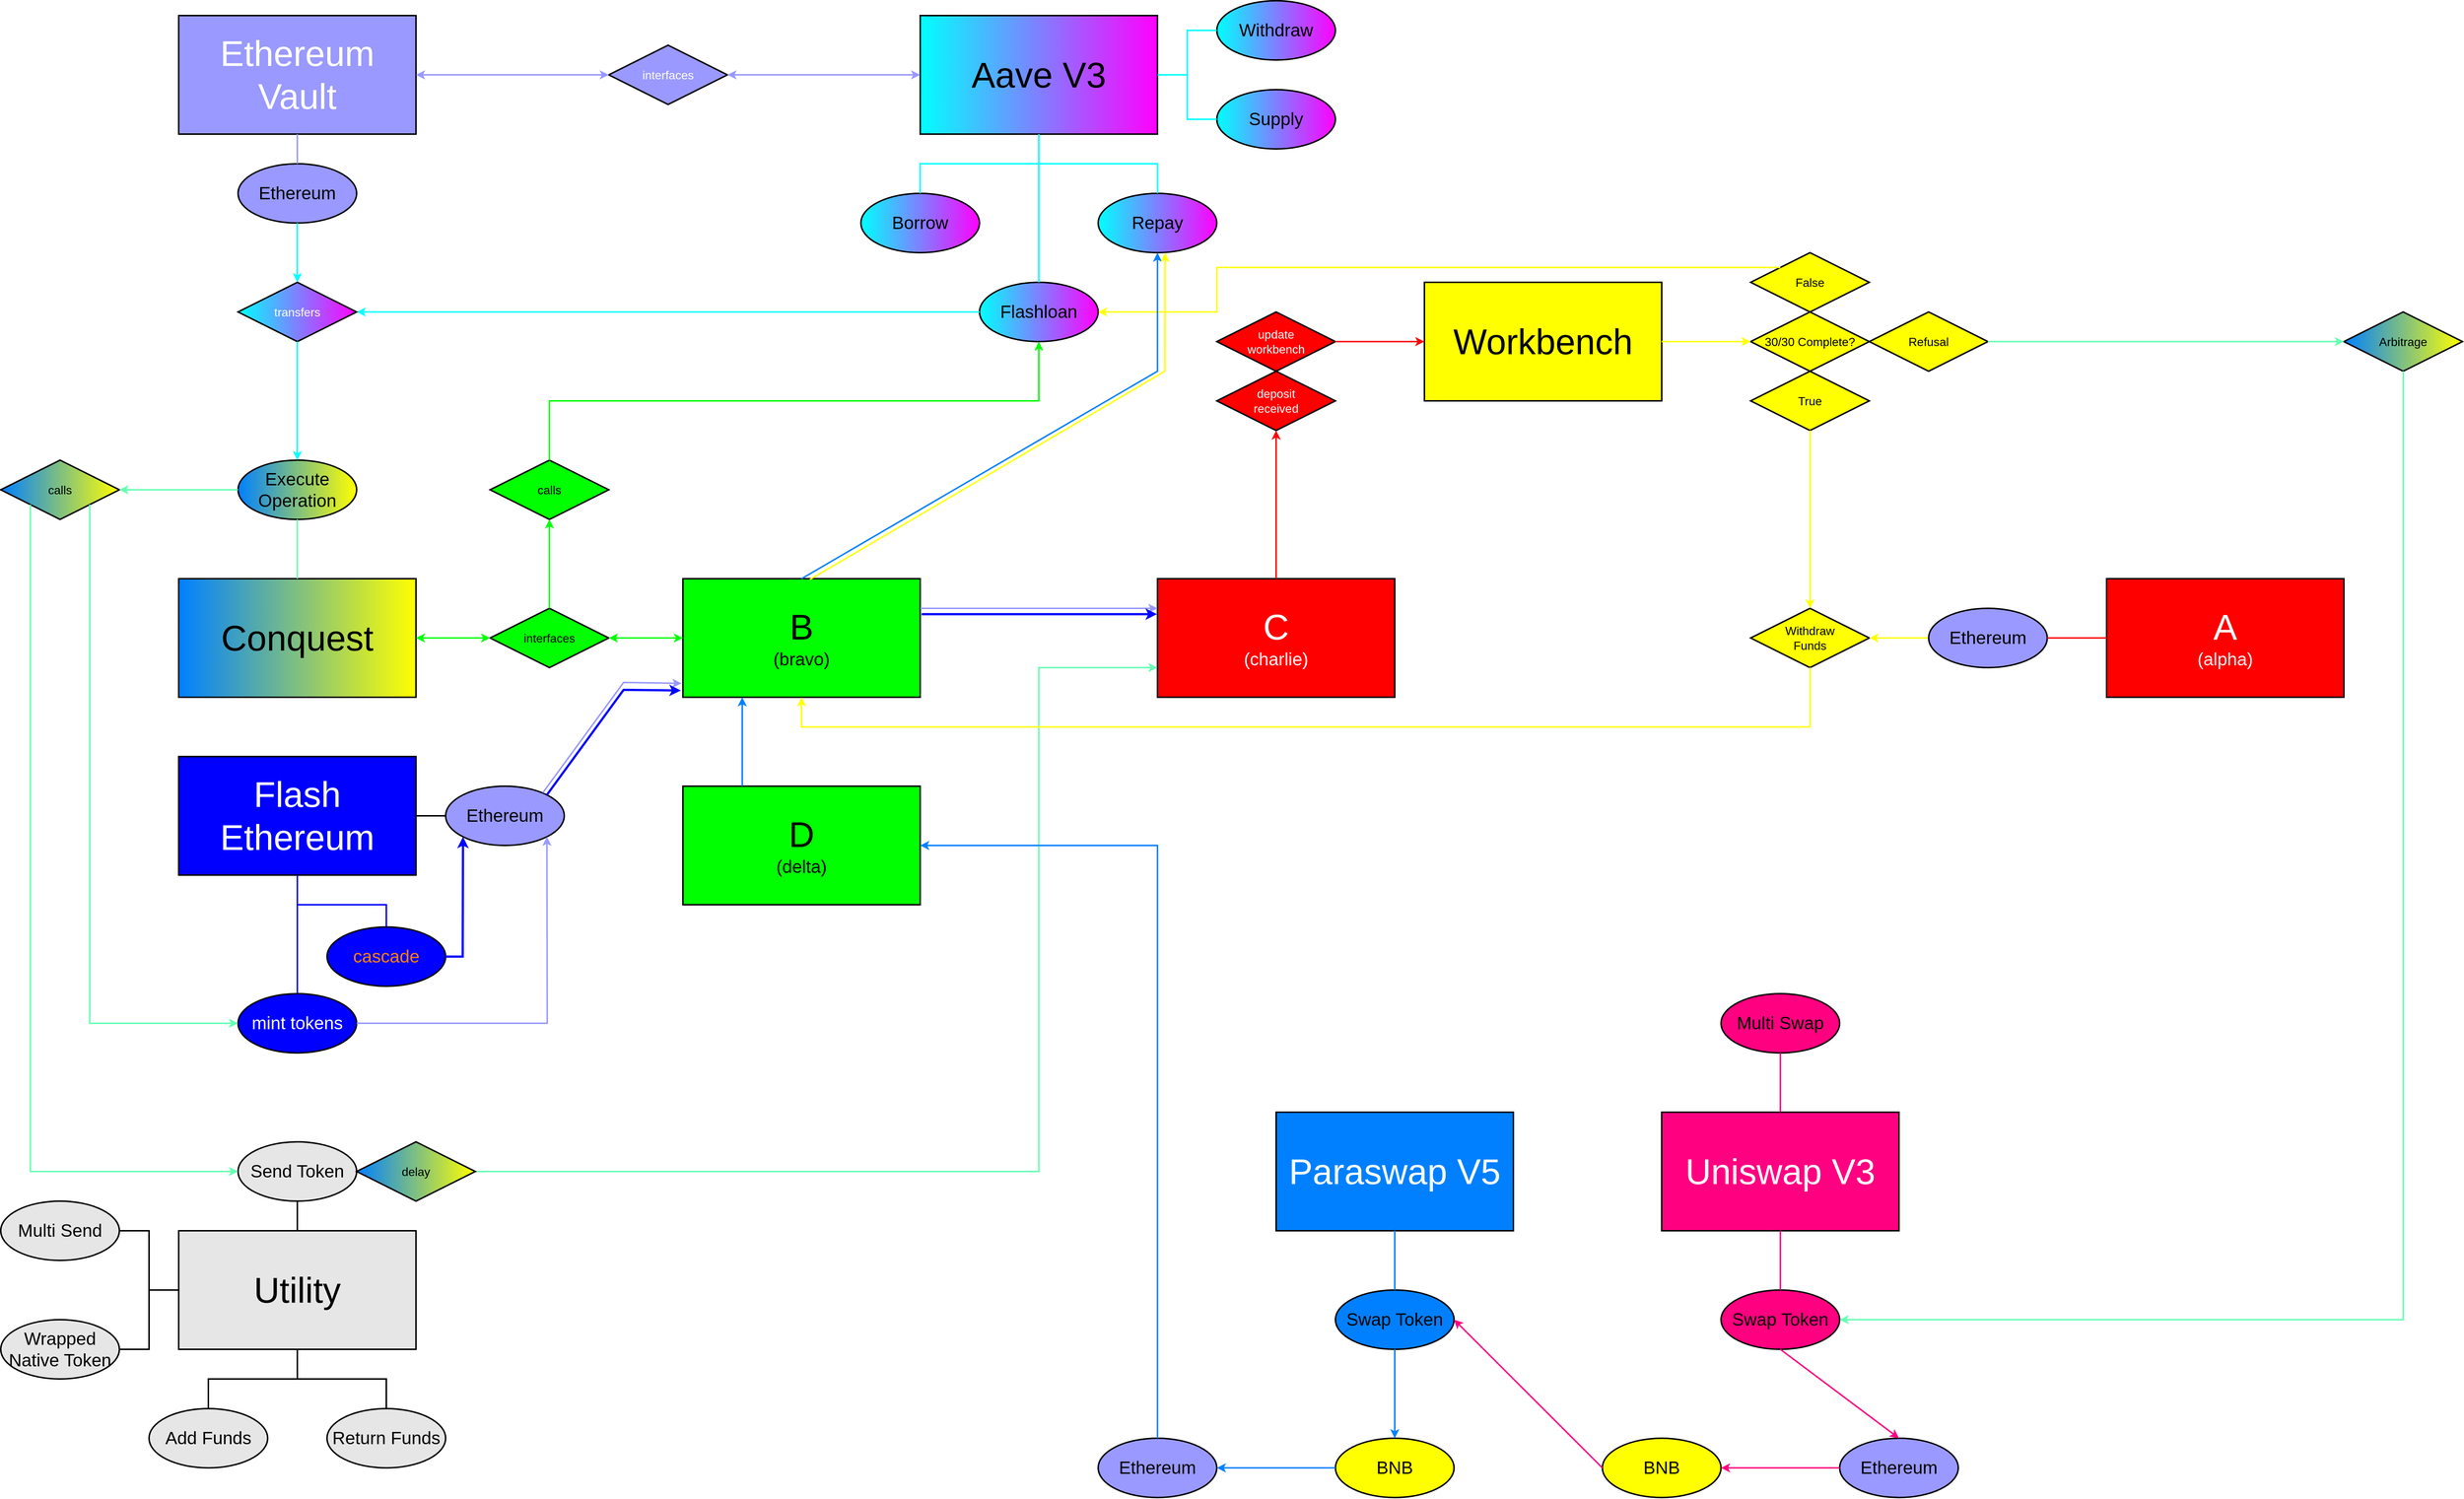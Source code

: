 <mxfile version="24.7.5">
  <diagram name="Page-1" id="nz2luUgK-8QfzJWAqBNW">
    <mxGraphModel dx="5185" dy="2093" grid="1" gridSize="10" guides="1" tooltips="1" connect="1" arrows="1" fold="1" page="1" pageScale="1" pageWidth="1600" pageHeight="900" math="0" shadow="0">
      <root>
        <mxCell id="0" />
        <mxCell id="1" parent="0" />
        <mxCell id="tni-btw-gFF11uxWwtXz-1" value="Aave V3" style="whiteSpace=wrap;html=1;align=center;gradientColor=#FF00FF;gradientDirection=east;fillColor=#00FFFF;strokeColor=#000000;strokeWidth=2;fontFamily=Arial;fontSize=48;" parent="1" vertex="1">
          <mxGeometry x="600" y="160" width="320" height="160" as="geometry" />
        </mxCell>
        <mxCell id="tni-btw-gFF11uxWwtXz-2" value="Supply" style="ellipse;whiteSpace=wrap;html=1;align=center;gradientColor=#FF00FF;gradientDirection=east;fillColor=#00FFFF;strokeColor=#000000;strokeWidth=2;fontFamily=Arial;fontSize=24;" parent="1" vertex="1">
          <mxGeometry x="1000" y="260" width="160" height="80" as="geometry" />
        </mxCell>
        <mxCell id="tni-btw-gFF11uxWwtXz-3" value="Withdraw" style="ellipse;whiteSpace=wrap;html=1;align=center;gradientColor=#FF00FF;gradientDirection=east;fillColor=#00FFFF;strokeColor=#000000;strokeWidth=2;fontFamily=Arial;fontSize=24;" parent="1" vertex="1">
          <mxGeometry x="1000" y="140" width="160" height="80" as="geometry" />
        </mxCell>
        <mxCell id="tni-btw-gFF11uxWwtXz-4" value="Borrow" style="ellipse;whiteSpace=wrap;html=1;align=center;gradientColor=#FF00FF;gradientDirection=east;fillColor=#00FFFF;strokeColor=#000000;strokeWidth=2;fontFamily=Arial;fontSize=24;" parent="1" vertex="1">
          <mxGeometry x="520" y="400" width="160" height="80" as="geometry" />
        </mxCell>
        <mxCell id="tni-btw-gFF11uxWwtXz-5" value="Repay" style="ellipse;whiteSpace=wrap;html=1;align=center;gradientColor=#FF00FF;gradientDirection=east;fillColor=#00FFFF;strokeColor=#000000;strokeWidth=2;fontFamily=Arial;fontSize=24;" parent="1" vertex="1">
          <mxGeometry x="840" y="400" width="160" height="80" as="geometry" />
        </mxCell>
        <mxCell id="tni-btw-gFF11uxWwtXz-6" value="Flashloan" style="ellipse;whiteSpace=wrap;html=1;align=center;gradientColor=#FF00FF;gradientDirection=east;fillColor=#00FFFF;strokeColor=#000000;strokeWidth=2;fontFamily=Arial;fontSize=24;" parent="1" vertex="1">
          <mxGeometry x="680" y="520" width="160" height="80" as="geometry" />
        </mxCell>
        <mxCell id="tni-btw-gFF11uxWwtXz-7" value="" style="endArrow=none;html=1;rounded=0;exitX=0.5;exitY=0;exitDx=0;exitDy=0;entryX=0.5;entryY=1;entryDx=0;entryDy=0;strokeWidth=2;strokeColor=#00FFFF;" parent="1" source="tni-btw-gFF11uxWwtXz-4" target="tni-btw-gFF11uxWwtXz-1" edge="1">
          <mxGeometry relative="1" as="geometry">
            <mxPoint x="650" y="280" as="sourcePoint" />
            <mxPoint x="810" y="280" as="targetPoint" />
            <Array as="points">
              <mxPoint x="600" y="360" />
              <mxPoint x="760" y="360" />
            </Array>
          </mxGeometry>
        </mxCell>
        <mxCell id="tni-btw-gFF11uxWwtXz-8" value="" style="endArrow=none;html=1;rounded=0;exitX=0.5;exitY=0;exitDx=0;exitDy=0;entryX=0.5;entryY=1;entryDx=0;entryDy=0;strokeWidth=2;strokeColor=#00FFFF;" parent="1" source="tni-btw-gFF11uxWwtXz-5" target="tni-btw-gFF11uxWwtXz-1" edge="1">
          <mxGeometry relative="1" as="geometry">
            <mxPoint x="720" y="450" as="sourcePoint" />
            <mxPoint x="880" y="370" as="targetPoint" />
            <Array as="points">
              <mxPoint x="920" y="360" />
              <mxPoint x="760" y="360" />
            </Array>
          </mxGeometry>
        </mxCell>
        <mxCell id="tni-btw-gFF11uxWwtXz-9" value="" style="endArrow=none;html=1;rounded=0;exitX=0;exitY=0.5;exitDx=0;exitDy=0;entryX=1;entryY=0.5;entryDx=0;entryDy=0;strokeWidth=2;strokeColor=#00FFFF;" parent="1" source="tni-btw-gFF11uxWwtXz-2" target="tni-btw-gFF11uxWwtXz-1" edge="1">
          <mxGeometry relative="1" as="geometry">
            <mxPoint x="650" y="280" as="sourcePoint" />
            <mxPoint x="590" y="240" as="targetPoint" />
            <Array as="points">
              <mxPoint x="960" y="300" />
              <mxPoint x="960" y="240" />
            </Array>
          </mxGeometry>
        </mxCell>
        <mxCell id="tni-btw-gFF11uxWwtXz-10" value="" style="endArrow=none;html=1;rounded=0;exitX=1;exitY=0.5;exitDx=0;exitDy=0;entryX=0;entryY=0.5;entryDx=0;entryDy=0;strokeWidth=2;strokeColor=#00FFFF;" parent="1" source="tni-btw-gFF11uxWwtXz-1" target="tni-btw-gFF11uxWwtXz-3" edge="1">
          <mxGeometry relative="1" as="geometry">
            <mxPoint x="930" y="280" as="sourcePoint" />
            <mxPoint x="1010" y="280" as="targetPoint" />
            <Array as="points">
              <mxPoint x="960" y="240" />
              <mxPoint x="960" y="180" />
            </Array>
          </mxGeometry>
        </mxCell>
        <mxCell id="tni-btw-gFF11uxWwtXz-11" value="" style="endArrow=none;html=1;rounded=0;exitX=0.5;exitY=1;exitDx=0;exitDy=0;entryX=0.5;entryY=0;entryDx=0;entryDy=0;strokeWidth=2;strokeColor=#00FFFF;" parent="1" source="tni-btw-gFF11uxWwtXz-1" target="tni-btw-gFF11uxWwtXz-6" edge="1">
          <mxGeometry relative="1" as="geometry">
            <mxPoint x="710" y="449" as="sourcePoint" />
            <mxPoint x="790" y="449" as="targetPoint" />
            <Array as="points" />
          </mxGeometry>
        </mxCell>
        <mxCell id="tni-btw-gFF11uxWwtXz-12" value="B&lt;div style=&quot;font-size: 24px;&quot;&gt;(bravo)&lt;/div&gt;" style="whiteSpace=wrap;html=1;align=center;gradientColor=none;gradientDirection=east;fillColor=#00FF00;strokeColor=#000000;strokeWidth=2;fontFamily=Arial;fontSize=48;fontColor=#000000;" parent="1" vertex="1">
          <mxGeometry x="280" y="920" width="320" height="160" as="geometry" />
        </mxCell>
        <mxCell id="tni-btw-gFF11uxWwtXz-13" value="&lt;div style=&quot;&quot;&gt;D&lt;/div&gt;&lt;div style=&quot;font-size: 24px;&quot;&gt;(delta)&lt;/div&gt;" style="whiteSpace=wrap;html=1;align=center;gradientColor=none;gradientDirection=east;fillColor=#00FF00;strokeColor=#000000;strokeWidth=2;fontFamily=Arial;fontSize=48;fontColor=#000000;" parent="1" vertex="1">
          <mxGeometry x="280" y="1200" width="320" height="160" as="geometry" />
        </mxCell>
        <mxCell id="tni-btw-gFF11uxWwtXz-14" value="&lt;div style=&quot;&quot;&gt;&lt;font style=&quot;font-size: 48px;&quot;&gt;C&lt;/font&gt;&lt;/div&gt;&lt;div style=&quot;font-size: 24px;&quot;&gt;(charlie)&lt;/div&gt;" style="whiteSpace=wrap;html=1;align=center;gradientColor=none;gradientDirection=east;fillColor=#FF0000;strokeColor=#000000;strokeWidth=2;fontFamily=Arial;fontSize=48;fontColor=#FFFFFF;" parent="1" vertex="1">
          <mxGeometry x="920" y="920" width="320" height="160" as="geometry" />
        </mxCell>
        <mxCell id="tni-btw-gFF11uxWwtXz-15" value="Ethereum" style="ellipse;whiteSpace=wrap;html=1;align=center;gradientColor=none;gradientDirection=east;fillColor=#9999FF;strokeColor=#000000;strokeWidth=2;fontFamily=Arial;fontSize=24;" parent="1" vertex="1">
          <mxGeometry x="-320" y="360" width="160" height="80" as="geometry" />
        </mxCell>
        <mxCell id="tni-btw-gFF11uxWwtXz-16" value="interfaces" style="shape=rhombus;perimeter=rhombusPerimeter;whiteSpace=wrap;html=1;align=center;fillColor=#00FF00;fontFamily=Arial;strokeColor=#000000;strokeWidth=2;fontColor=#000000;fontSize=16;" parent="1" vertex="1">
          <mxGeometry x="20" y="960" width="160" height="80" as="geometry" />
        </mxCell>
        <mxCell id="tni-btw-gFF11uxWwtXz-19" value="&lt;div style=&quot;&quot;&gt;Conquest&lt;/div&gt;" style="whiteSpace=wrap;html=1;align=center;gradientColor=#FFFF00;gradientDirection=east;fillColor=#0080FF;strokeColor=#000000;strokeWidth=2;fontFamily=Arial;fontSize=48;fontColor=#000000;" parent="1" vertex="1">
          <mxGeometry x="-400" y="920" width="320" height="160" as="geometry" />
        </mxCell>
        <mxCell id="tni-btw-gFF11uxWwtXz-20" value="" style="endArrow=classic;html=1;rounded=0;entryX=0;entryY=0.5;entryDx=0;entryDy=0;exitX=1;exitY=0.5;exitDx=0;exitDy=0;strokeWidth=2;startArrow=classic;startFill=1;endFill=1;strokeColor=#00FF00;" parent="1" source="tni-btw-gFF11uxWwtXz-16" target="tni-btw-gFF11uxWwtXz-12" edge="1">
          <mxGeometry relative="1" as="geometry">
            <mxPoint x="140" y="1040" as="sourcePoint" />
            <mxPoint x="300" y="1040" as="targetPoint" />
          </mxGeometry>
        </mxCell>
        <mxCell id="tni-btw-gFF11uxWwtXz-21" value="" style="endArrow=classic;html=1;rounded=0;entryX=0;entryY=0.5;entryDx=0;entryDy=0;exitX=1;exitY=0.5;exitDx=0;exitDy=0;strokeWidth=2;startArrow=classic;startFill=1;endFill=1;strokeColor=#00FF00;" parent="1" source="tni-btw-gFF11uxWwtXz-19" target="tni-btw-gFF11uxWwtXz-16" edge="1">
          <mxGeometry relative="1" as="geometry">
            <mxPoint x="-30" y="1090" as="sourcePoint" />
            <mxPoint x="70" y="1090" as="targetPoint" />
          </mxGeometry>
        </mxCell>
        <mxCell id="tni-btw-gFF11uxWwtXz-22" value="Execute&lt;div&gt;Operation&lt;/div&gt;" style="ellipse;whiteSpace=wrap;html=1;align=center;gradientColor=#FFFF00;gradientDirection=east;fillColor=#0080FF;strokeColor=#000000;strokeWidth=2;fontFamily=Arial;fontSize=24;fontColor=#000000;" parent="1" vertex="1">
          <mxGeometry x="-320" y="760" width="160" height="80" as="geometry" />
        </mxCell>
        <mxCell id="tni-btw-gFF11uxWwtXz-23" value="calls" style="shape=rhombus;perimeter=rhombusPerimeter;whiteSpace=wrap;html=1;align=center;fillColor=#00FF00;fontFamily=Arial;strokeColor=#000000;strokeWidth=2;fontColor=#000000;fontSize=16;" parent="1" vertex="1">
          <mxGeometry x="20" y="760" width="160" height="80" as="geometry" />
        </mxCell>
        <mxCell id="tni-btw-gFF11uxWwtXz-24" value="" style="endArrow=none;html=1;rounded=0;entryX=0.5;entryY=0;entryDx=0;entryDy=0;exitX=0.5;exitY=1;exitDx=0;exitDy=0;strokeWidth=2;endFill=0;startArrow=classic;startFill=1;strokeColor=#00FF00;" parent="1" source="tni-btw-gFF11uxWwtXz-23" target="tni-btw-gFF11uxWwtXz-16" edge="1">
          <mxGeometry relative="1" as="geometry">
            <mxPoint x="-70" y="1010" as="sourcePoint" />
            <mxPoint x="30" y="1010" as="targetPoint" />
            <Array as="points">
              <mxPoint x="100" y="910" />
            </Array>
          </mxGeometry>
        </mxCell>
        <mxCell id="tni-btw-gFF11uxWwtXz-25" value="" style="endArrow=none;html=1;rounded=0;entryX=0.5;entryY=0;entryDx=0;entryDy=0;strokeWidth=2;startArrow=classic;startFill=1;exitX=0.5;exitY=1;exitDx=0;exitDy=0;strokeColor=#00FF00;" parent="1" source="tni-btw-gFF11uxWwtXz-6" target="tni-btw-gFF11uxWwtXz-23" edge="1">
          <mxGeometry relative="1" as="geometry">
            <mxPoint x="180" y="550" as="sourcePoint" />
            <mxPoint x="-40" y="870" as="targetPoint" />
            <Array as="points">
              <mxPoint x="760" y="680" />
              <mxPoint x="100" y="680" />
            </Array>
          </mxGeometry>
        </mxCell>
        <mxCell id="tni-btw-gFF11uxWwtXz-26" value="" style="endArrow=none;html=1;rounded=0;entryX=0.5;entryY=0;entryDx=0;entryDy=0;exitX=0.5;exitY=1;exitDx=0;exitDy=0;strokeWidth=2;strokeColor=#66FFB3;" parent="1" source="tni-btw-gFF11uxWwtXz-22" target="tni-btw-gFF11uxWwtXz-19" edge="1">
          <mxGeometry relative="1" as="geometry">
            <mxPoint x="-150" y="810" as="sourcePoint" />
            <mxPoint x="30" y="810" as="targetPoint" />
          </mxGeometry>
        </mxCell>
        <mxCell id="tni-btw-gFF11uxWwtXz-27" value="" style="endArrow=none;html=1;rounded=0;entryX=0;entryY=0.5;entryDx=0;entryDy=0;strokeWidth=2;endFill=0;startArrow=classic;startFill=1;exitX=1;exitY=0.5;exitDx=0;exitDy=0;strokeColor=#00FFFF;" parent="1" source="tni-btw-gFF11uxWwtXz-35" target="tni-btw-gFF11uxWwtXz-6" edge="1">
          <mxGeometry relative="1" as="geometry">
            <mxPoint x="400" y="560" as="sourcePoint" />
            <mxPoint x="358.75" y="590" as="targetPoint" />
            <Array as="points" />
          </mxGeometry>
        </mxCell>
        <mxCell id="tni-btw-gFF11uxWwtXz-29" value="Ethereum&lt;div&gt;Vault&lt;/div&gt;" style="whiteSpace=wrap;html=1;align=center;gradientColor=none;gradientDirection=east;fillColor=#9999FF;strokeColor=#000000;strokeWidth=2;fontFamily=Arial;fontSize=48;fontColor=#FFFFFF;" parent="1" vertex="1">
          <mxGeometry x="-400" y="160" width="320" height="160" as="geometry" />
        </mxCell>
        <mxCell id="tni-btw-gFF11uxWwtXz-30" value="interfaces" style="shape=rhombus;perimeter=rhombusPerimeter;whiteSpace=wrap;html=1;align=center;fillColor=#9999FF;fontFamily=Arial;strokeColor=#000000;strokeWidth=2;fontColor=#FFFFFF;fontSize=16;" parent="1" vertex="1">
          <mxGeometry x="180" y="200" width="160" height="80" as="geometry" />
        </mxCell>
        <mxCell id="tni-btw-gFF11uxWwtXz-31" value="" style="endArrow=classic;html=1;rounded=0;entryX=0;entryY=0.5;entryDx=0;entryDy=0;strokeWidth=2;endFill=1;startArrow=classic;startFill=1;exitX=1;exitY=0.5;exitDx=0;exitDy=0;strokeColor=#9999FF;" parent="1" source="tni-btw-gFF11uxWwtXz-30" target="tni-btw-gFF11uxWwtXz-1" edge="1">
          <mxGeometry relative="1" as="geometry">
            <mxPoint x="290" y="320" as="sourcePoint" />
            <mxPoint x="570" y="320" as="targetPoint" />
            <Array as="points" />
          </mxGeometry>
        </mxCell>
        <mxCell id="tni-btw-gFF11uxWwtXz-32" value="" style="endArrow=classic;html=1;rounded=0;entryX=0;entryY=0.5;entryDx=0;entryDy=0;strokeWidth=2;endFill=1;startArrow=classic;startFill=1;exitX=1;exitY=0.5;exitDx=0;exitDy=0;strokeColor=#9999FF;" parent="1" source="tni-btw-gFF11uxWwtXz-29" target="tni-btw-gFF11uxWwtXz-30" edge="1">
          <mxGeometry relative="1" as="geometry">
            <mxPoint x="320" y="170" as="sourcePoint" />
            <mxPoint x="420" y="170" as="targetPoint" />
            <Array as="points" />
          </mxGeometry>
        </mxCell>
        <mxCell id="tni-btw-gFF11uxWwtXz-34" value="" style="endArrow=none;html=1;rounded=0;entryX=0.5;entryY=1;entryDx=0;entryDy=0;strokeWidth=2;endFill=0;startArrow=none;startFill=0;exitX=0.5;exitY=0;exitDx=0;exitDy=0;strokeColor=#9999FF;" parent="1" source="tni-btw-gFF11uxWwtXz-15" target="tni-btw-gFF11uxWwtXz-29" edge="1">
          <mxGeometry relative="1" as="geometry">
            <mxPoint x="170" y="70" as="sourcePoint" />
            <mxPoint x="160" y="140" as="targetPoint" />
            <Array as="points" />
          </mxGeometry>
        </mxCell>
        <mxCell id="tni-btw-gFF11uxWwtXz-35" value="transfers" style="shape=rhombus;perimeter=rhombusPerimeter;whiteSpace=wrap;html=1;align=center;fillColor=#00FFFF;fontFamily=Arial;strokeColor=#000000;strokeWidth=2;fontColor=#FFFFFF;fontSize=16;gradientColor=#FF00FF;gradientDirection=east;" parent="1" vertex="1">
          <mxGeometry x="-320" y="520" width="160" height="80" as="geometry" />
        </mxCell>
        <mxCell id="tni-btw-gFF11uxWwtXz-38" value="" style="endArrow=none;html=1;rounded=0;entryX=0.5;entryY=1;entryDx=0;entryDy=0;exitX=0.5;exitY=0;exitDx=0;exitDy=0;strokeWidth=2;endFill=0;startArrow=classic;startFill=1;strokeColor=#00FFFF;" parent="1" source="tni-btw-gFF11uxWwtXz-35" target="tni-btw-gFF11uxWwtXz-15" edge="1">
          <mxGeometry relative="1" as="geometry">
            <mxPoint x="-150" y="510" as="sourcePoint" />
            <mxPoint x="-240" y="480" as="targetPoint" />
            <Array as="points" />
          </mxGeometry>
        </mxCell>
        <mxCell id="tni-btw-gFF11uxWwtXz-39" value="" style="endArrow=none;html=1;rounded=0;entryX=0.5;entryY=1;entryDx=0;entryDy=0;exitX=0.5;exitY=0;exitDx=0;exitDy=0;strokeWidth=2;endFill=0;startArrow=classic;startFill=1;strokeColor=#00FFFF;" parent="1" source="tni-btw-gFF11uxWwtXz-22" target="tni-btw-gFF11uxWwtXz-35" edge="1">
          <mxGeometry relative="1" as="geometry">
            <mxPoint x="-130" y="600" as="sourcePoint" />
            <mxPoint x="-130" y="640" as="targetPoint" />
            <Array as="points" />
          </mxGeometry>
        </mxCell>
        <mxCell id="tni-btw-gFF11uxWwtXz-40" value="calls" style="shape=rhombus;perimeter=rhombusPerimeter;whiteSpace=wrap;html=1;align=center;fillColor=#0080FF;fontFamily=Arial;strokeColor=#000000;strokeWidth=2;fontColor=#000000;fontSize=16;gradientColor=#FFFF00;gradientDirection=east;" parent="1" vertex="1">
          <mxGeometry x="-640" y="760" width="160" height="80" as="geometry" />
        </mxCell>
        <mxCell id="tni-btw-gFF11uxWwtXz-41" value="" style="endArrow=none;html=1;rounded=0;entryX=0;entryY=0.5;entryDx=0;entryDy=0;exitX=1;exitY=0.5;exitDx=0;exitDy=0;strokeWidth=2;endFill=0;startArrow=classic;startFill=1;strokeColor=#66FFB3;" parent="1" source="tni-btw-gFF11uxWwtXz-40" target="tni-btw-gFF11uxWwtXz-22" edge="1">
          <mxGeometry relative="1" as="geometry">
            <mxPoint x="-230" y="770" as="sourcePoint" />
            <mxPoint x="-230" y="610" as="targetPoint" />
            <Array as="points" />
          </mxGeometry>
        </mxCell>
        <mxCell id="tni-btw-gFF11uxWwtXz-42" value="&lt;div style=&quot;&quot;&gt;Flash&lt;/div&gt;&lt;div style=&quot;&quot;&gt;Ethereum&lt;/div&gt;" style="whiteSpace=wrap;html=1;align=center;gradientColor=none;gradientDirection=east;fillColor=#0000FF;strokeColor=#000000;strokeWidth=2;fontFamily=Arial;fontSize=48;fontColor=#FFFFFF;" parent="1" vertex="1">
          <mxGeometry x="-400" y="1160" width="320" height="160" as="geometry" />
        </mxCell>
        <mxCell id="tni-btw-gFF11uxWwtXz-43" value="cascade" style="ellipse;whiteSpace=wrap;html=1;align=center;gradientColor=none;gradientDirection=east;fillColor=#0000FF;strokeColor=#000000;strokeWidth=2;fontFamily=Arial;fontSize=24;fontColor=#FF8000;" parent="1" vertex="1">
          <mxGeometry x="-200" y="1390" width="160" height="80" as="geometry" />
        </mxCell>
        <mxCell id="tni-btw-gFF11uxWwtXz-44" value="mint tokens" style="ellipse;whiteSpace=wrap;html=1;align=center;gradientColor=none;gradientDirection=east;fillColor=#0000FF;strokeColor=#000000;strokeWidth=2;fontFamily=Arial;fontSize=24;fontColor=#FFFFFF;" parent="1" vertex="1">
          <mxGeometry x="-320" y="1480" width="160" height="80" as="geometry" />
        </mxCell>
        <mxCell id="tni-btw-gFF11uxWwtXz-45" value="" style="endArrow=none;html=1;rounded=0;entryX=0.5;entryY=0;entryDx=0;entryDy=0;exitX=0.5;exitY=1;exitDx=0;exitDy=0;strokeWidth=2;strokeColor=#0000FF;" parent="1" source="tni-btw-gFF11uxWwtXz-42" target="tni-btw-gFF11uxWwtXz-44" edge="1">
          <mxGeometry relative="1" as="geometry">
            <mxPoint x="-250" y="1360" as="sourcePoint" />
            <mxPoint x="-250" y="1440" as="targetPoint" />
            <Array as="points">
              <mxPoint x="-240" y="1360" />
            </Array>
          </mxGeometry>
        </mxCell>
        <mxCell id="tni-btw-gFF11uxWwtXz-46" value="" style="endArrow=none;html=1;rounded=0;entryX=0.5;entryY=0;entryDx=0;entryDy=0;exitX=0.5;exitY=1;exitDx=0;exitDy=0;strokeWidth=2;strokeColor=#0000FF;" parent="1" source="tni-btw-gFF11uxWwtXz-42" target="tni-btw-gFF11uxWwtXz-43" edge="1">
          <mxGeometry relative="1" as="geometry">
            <mxPoint x="-180" y="1350" as="sourcePoint" />
            <mxPoint x="-300" y="1430" as="targetPoint" />
            <Array as="points">
              <mxPoint x="-240" y="1360" />
              <mxPoint x="-120" y="1360" />
            </Array>
          </mxGeometry>
        </mxCell>
        <mxCell id="tni-btw-gFF11uxWwtXz-47" value="" style="endArrow=none;html=1;rounded=0;entryX=1;entryY=1;entryDx=0;entryDy=0;exitX=0;exitY=0.5;exitDx=0;exitDy=0;strokeWidth=2;endFill=0;startArrow=classic;startFill=1;strokeColor=#66FFB3;" parent="1" source="tni-btw-gFF11uxWwtXz-44" target="tni-btw-gFF11uxWwtXz-40" edge="1">
          <mxGeometry relative="1" as="geometry">
            <mxPoint x="-750" y="999.38" as="sourcePoint" />
            <mxPoint x="-590" y="999.38" as="targetPoint" />
            <Array as="points">
              <mxPoint x="-520" y="1520" />
            </Array>
          </mxGeometry>
        </mxCell>
        <mxCell id="tni-btw-gFF11uxWwtXz-48" value="&lt;div style=&quot;&quot;&gt;Utility&lt;/div&gt;" style="whiteSpace=wrap;html=1;align=center;gradientColor=none;gradientDirection=east;fillColor=#E6E6E6;strokeColor=#000000;strokeWidth=2;fontFamily=Arial;fontSize=48;fontColor=#000000;" parent="1" vertex="1">
          <mxGeometry x="-400" y="1800" width="320" height="160" as="geometry" />
        </mxCell>
        <mxCell id="tni-btw-gFF11uxWwtXz-49" value="Send Token" style="ellipse;whiteSpace=wrap;html=1;align=center;gradientColor=none;gradientDirection=east;fillColor=#E6E6E6;strokeColor=#000000;strokeWidth=2;fontFamily=Arial;fontSize=24;fontColor=#000000;" parent="1" vertex="1">
          <mxGeometry x="-320" y="1680" width="160" height="80" as="geometry" />
        </mxCell>
        <mxCell id="tni-btw-gFF11uxWwtXz-50" value="" style="endArrow=none;html=1;rounded=0;entryX=0.5;entryY=0;entryDx=0;entryDy=0;exitX=0.5;exitY=1;exitDx=0;exitDy=0;strokeWidth=2;" parent="1" source="tni-btw-gFF11uxWwtXz-49" target="tni-btw-gFF11uxWwtXz-48" edge="1">
          <mxGeometry relative="1" as="geometry">
            <mxPoint x="-110" y="1640" as="sourcePoint" />
            <mxPoint x="-110" y="1800" as="targetPoint" />
            <Array as="points" />
          </mxGeometry>
        </mxCell>
        <mxCell id="tni-btw-gFF11uxWwtXz-51" value="Multi Send" style="ellipse;whiteSpace=wrap;html=1;align=center;gradientColor=none;gradientDirection=east;fillColor=#E6E6E6;strokeColor=#000000;strokeWidth=2;fontFamily=Arial;fontSize=24;fontColor=#000000;" parent="1" vertex="1">
          <mxGeometry x="-640" y="1760" width="160" height="80" as="geometry" />
        </mxCell>
        <mxCell id="tni-btw-gFF11uxWwtXz-52" value="&lt;font style=&quot;font-size: 24px;&quot;&gt;Wrapped Native Token&lt;/font&gt;" style="ellipse;whiteSpace=wrap;html=1;align=center;gradientColor=none;gradientDirection=east;fillColor=#E6E6E6;strokeColor=#000000;strokeWidth=2;fontFamily=Arial;fontSize=24;fontColor=#000000;" parent="1" vertex="1">
          <mxGeometry x="-640" y="1920" width="160" height="80" as="geometry" />
        </mxCell>
        <mxCell id="tni-btw-gFF11uxWwtXz-53" value="Add Funds" style="ellipse;whiteSpace=wrap;html=1;align=center;gradientColor=none;gradientDirection=east;fillColor=#E6E6E6;strokeColor=#000000;strokeWidth=2;fontFamily=Arial;fontSize=24;fontColor=#000000;" parent="1" vertex="1">
          <mxGeometry x="-440" y="2040" width="160" height="80" as="geometry" />
        </mxCell>
        <mxCell id="tni-btw-gFF11uxWwtXz-54" value="Return Funds" style="ellipse;whiteSpace=wrap;html=1;align=center;gradientColor=none;gradientDirection=east;fillColor=#E6E6E6;strokeColor=#000000;strokeWidth=2;fontFamily=Arial;fontSize=24;fontColor=#000000;" parent="1" vertex="1">
          <mxGeometry x="-200" y="2040" width="160" height="80" as="geometry" />
        </mxCell>
        <mxCell id="tni-btw-gFF11uxWwtXz-55" value="" style="endArrow=none;html=1;rounded=0;exitX=1;exitY=0.5;exitDx=0;exitDy=0;strokeWidth=2;entryX=0;entryY=0.5;entryDx=0;entryDy=0;" parent="1" source="tni-btw-gFF11uxWwtXz-51" target="tni-btw-gFF11uxWwtXz-48" edge="1">
          <mxGeometry relative="1" as="geometry">
            <mxPoint x="-310" y="2000" as="sourcePoint" />
            <mxPoint x="-440" y="1890" as="targetPoint" />
            <Array as="points">
              <mxPoint x="-440" y="1800" />
              <mxPoint x="-440" y="1880" />
            </Array>
          </mxGeometry>
        </mxCell>
        <mxCell id="tni-btw-gFF11uxWwtXz-56" value="" style="endArrow=none;html=1;rounded=0;exitX=1;exitY=0.5;exitDx=0;exitDy=0;strokeWidth=2;entryX=0;entryY=0.5;entryDx=0;entryDy=0;" parent="1" source="tni-btw-gFF11uxWwtXz-52" target="tni-btw-gFF11uxWwtXz-48" edge="1">
          <mxGeometry relative="1" as="geometry">
            <mxPoint x="-470" y="1810" as="sourcePoint" />
            <mxPoint x="-390" y="1890" as="targetPoint" />
            <Array as="points">
              <mxPoint x="-440" y="1960" />
              <mxPoint x="-440" y="1880" />
            </Array>
          </mxGeometry>
        </mxCell>
        <mxCell id="tni-btw-gFF11uxWwtXz-57" value="" style="endArrow=none;html=1;rounded=0;exitX=0.5;exitY=0;exitDx=0;exitDy=0;strokeWidth=2;entryX=0.5;entryY=1;entryDx=0;entryDy=0;" parent="1" source="tni-btw-gFF11uxWwtXz-53" target="tni-btw-gFF11uxWwtXz-48" edge="1">
          <mxGeometry relative="1" as="geometry">
            <mxPoint x="-280" y="2060" as="sourcePoint" />
            <mxPoint x="-200" y="1980" as="targetPoint" />
            <Array as="points">
              <mxPoint x="-360" y="2000" />
              <mxPoint x="-240" y="2000" />
            </Array>
          </mxGeometry>
        </mxCell>
        <mxCell id="tni-btw-gFF11uxWwtXz-58" value="" style="endArrow=none;html=1;rounded=0;exitX=0.5;exitY=0;exitDx=0;exitDy=0;strokeWidth=2;entryX=0.5;entryY=1;entryDx=0;entryDy=0;" parent="1" source="tni-btw-gFF11uxWwtXz-54" target="tni-btw-gFF11uxWwtXz-48" edge="1">
          <mxGeometry relative="1" as="geometry">
            <mxPoint x="-280" y="2070" as="sourcePoint" />
            <mxPoint x="-160" y="1990" as="targetPoint" />
            <Array as="points">
              <mxPoint x="-120" y="2000" />
              <mxPoint x="-240" y="2000" />
            </Array>
          </mxGeometry>
        </mxCell>
        <mxCell id="tni-btw-gFF11uxWwtXz-59" value="Ethereum" style="ellipse;whiteSpace=wrap;html=1;align=center;gradientColor=none;gradientDirection=east;fillColor=#9999FF;strokeColor=#000000;strokeWidth=2;fontFamily=Arial;fontSize=24;" parent="1" vertex="1">
          <mxGeometry x="-40" y="1200" width="160" height="80" as="geometry" />
        </mxCell>
        <mxCell id="tni-btw-gFF11uxWwtXz-60" value="" style="endArrow=none;html=1;rounded=0;entryX=0;entryY=0.5;entryDx=0;entryDy=0;exitX=1;exitY=0.5;exitDx=0;exitDy=0;strokeWidth=2;" parent="1" source="tni-btw-gFF11uxWwtXz-42" target="tni-btw-gFF11uxWwtXz-59" edge="1">
          <mxGeometry relative="1" as="geometry">
            <mxPoint x="18.75" y="1250" as="sourcePoint" />
            <mxPoint x="18.75" y="1410" as="targetPoint" />
            <Array as="points" />
          </mxGeometry>
        </mxCell>
        <mxCell id="tni-btw-gFF11uxWwtXz-61" value="" style="endArrow=none;html=1;rounded=0;entryX=1;entryY=0.5;entryDx=0;entryDy=0;exitX=1;exitY=1;exitDx=0;exitDy=0;strokeWidth=2;endFill=0;startArrow=classic;startFill=1;strokeColor=#9999FF;" parent="1" source="tni-btw-gFF11uxWwtXz-59" target="tni-btw-gFF11uxWwtXz-44" edge="1">
          <mxGeometry relative="1" as="geometry">
            <mxPoint x="90" y="1420" as="sourcePoint" />
            <mxPoint x="90" y="1540" as="targetPoint" />
            <Array as="points">
              <mxPoint x="97" y="1520" />
            </Array>
          </mxGeometry>
        </mxCell>
        <mxCell id="tni-btw-gFF11uxWwtXz-62" value="" style="endArrow=none;html=1;rounded=0;entryX=1;entryY=0.5;entryDx=0;entryDy=0;exitX=0;exitY=1;exitDx=0;exitDy=0;strokeWidth=3;endFill=0;startArrow=classic;startFill=1;strokeColor=#0000FF;" parent="1" source="tni-btw-gFF11uxWwtXz-59" target="tni-btw-gFF11uxWwtXz-43" edge="1">
          <mxGeometry relative="1" as="geometry">
            <mxPoint x="237" y="1218" as="sourcePoint" />
            <mxPoint x="-20" y="1470" as="targetPoint" />
            <Array as="points">
              <mxPoint x="-17" y="1430" />
            </Array>
          </mxGeometry>
        </mxCell>
        <mxCell id="tni-btw-gFF11uxWwtXz-63" value="" style="endArrow=none;html=1;rounded=0;strokeWidth=2;endFill=0;startArrow=classic;startFill=1;strokeColor=#9999FF;exitX=-0.006;exitY=0.883;exitDx=0;exitDy=0;exitPerimeter=0;entryX=0.819;entryY=0.111;entryDx=0;entryDy=0;entryPerimeter=0;" parent="1" source="tni-btw-gFF11uxWwtXz-12" target="tni-btw-gFF11uxWwtXz-59" edge="1">
          <mxGeometry relative="1" as="geometry">
            <mxPoint x="260" y="1060" as="sourcePoint" />
            <mxPoint x="90" y="1210" as="targetPoint" />
            <Array as="points">
              <mxPoint x="200" y="1060" />
            </Array>
          </mxGeometry>
        </mxCell>
        <mxCell id="tni-btw-gFF11uxWwtXz-64" value="" style="endArrow=none;html=1;rounded=0;entryX=1;entryY=0;entryDx=0;entryDy=0;strokeWidth=3;endFill=0;startArrow=classic;startFill=1;strokeColor=#0000FF;exitX=-0.009;exitY=0.943;exitDx=0;exitDy=0;exitPerimeter=0;" parent="1" source="tni-btw-gFF11uxWwtXz-12" target="tni-btw-gFF11uxWwtXz-59" edge="1">
          <mxGeometry relative="1" as="geometry">
            <mxPoint x="270" y="1090" as="sourcePoint" />
            <mxPoint x="180" y="1232" as="targetPoint" />
            <Array as="points">
              <mxPoint x="200" y="1070" />
            </Array>
          </mxGeometry>
        </mxCell>
        <mxCell id="tni-btw-gFF11uxWwtXz-65" value="" style="endArrow=none;html=1;rounded=0;exitX=0;exitY=0.25;exitDx=0;exitDy=0;strokeWidth=2;endFill=0;startArrow=classic;startFill=1;strokeColor=#9999FF;entryX=1;entryY=0.25;entryDx=0;entryDy=0;" parent="1" source="tni-btw-gFF11uxWwtXz-14" target="tni-btw-gFF11uxWwtXz-12" edge="1">
          <mxGeometry relative="1" as="geometry">
            <mxPoint x="870" y="990" as="sourcePoint" />
            <mxPoint x="640" y="1010" as="targetPoint" />
            <Array as="points" />
          </mxGeometry>
        </mxCell>
        <mxCell id="tni-btw-gFF11uxWwtXz-66" value="" style="endArrow=none;html=1;rounded=0;exitX=-0.002;exitY=0.299;exitDx=0;exitDy=0;strokeWidth=3;endFill=0;startArrow=classic;startFill=1;strokeColor=#0000FF;entryX=1.006;entryY=0.299;entryDx=0;entryDy=0;entryPerimeter=0;exitPerimeter=0;" parent="1" source="tni-btw-gFF11uxWwtXz-14" target="tni-btw-gFF11uxWwtXz-12" edge="1">
          <mxGeometry relative="1" as="geometry">
            <mxPoint x="833" y="1068" as="sourcePoint" />
            <mxPoint x="600" y="1080" as="targetPoint" />
            <Array as="points" />
          </mxGeometry>
        </mxCell>
        <mxCell id="tni-btw-gFF11uxWwtXz-67" value="" style="endArrow=none;html=1;rounded=0;entryX=0;entryY=1;entryDx=0;entryDy=0;exitX=0;exitY=0.5;exitDx=0;exitDy=0;strokeWidth=2;endFill=0;startArrow=classic;startFill=1;strokeColor=#66FFB3;" parent="1" source="tni-btw-gFF11uxWwtXz-49" target="tni-btw-gFF11uxWwtXz-40" edge="1">
          <mxGeometry relative="1" as="geometry">
            <mxPoint x="-480" y="1580" as="sourcePoint" />
            <mxPoint x="-680" y="880" as="targetPoint" />
            <Array as="points">
              <mxPoint x="-600" y="1720" />
            </Array>
          </mxGeometry>
        </mxCell>
        <mxCell id="tni-btw-gFF11uxWwtXz-68" value="" style="endArrow=none;html=1;rounded=0;strokeWidth=2;endFill=0;startArrow=classic;startFill=1;entryX=1;entryY=0.5;entryDx=0;entryDy=0;exitX=0;exitY=0.75;exitDx=0;exitDy=0;strokeColor=#66FFB3;" parent="1" source="tni-btw-gFF11uxWwtXz-14" target="tni-btw-gFF11uxWwtXz-71" edge="1">
          <mxGeometry relative="1" as="geometry">
            <mxPoint x="770" y="1350" as="sourcePoint" />
            <mxPoint x="40" y="1740" as="targetPoint" />
            <Array as="points">
              <mxPoint x="760" y="1040" />
              <mxPoint x="760" y="1720" />
            </Array>
          </mxGeometry>
        </mxCell>
        <mxCell id="tni-btw-gFF11uxWwtXz-71" value="delay" style="shape=rhombus;perimeter=rhombusPerimeter;whiteSpace=wrap;html=1;align=center;fillColor=#0080FF;fontFamily=Arial;strokeColor=#000000;strokeWidth=2;fontColor=#000000;fontSize=16;gradientColor=#FFFF00;gradientDirection=east;" parent="1" vertex="1">
          <mxGeometry x="-160" y="1680" width="160" height="80" as="geometry" />
        </mxCell>
        <mxCell id="tni-btw-gFF11uxWwtXz-72" value="&lt;div style=&quot;&quot;&gt;Workbench&lt;/div&gt;" style="whiteSpace=wrap;html=1;align=center;gradientColor=none;gradientDirection=east;fillColor=#FFFF00;strokeColor=#000000;strokeWidth=2;fontFamily=Arial;fontSize=48;fontColor=#000000;" parent="1" vertex="1">
          <mxGeometry x="1280" y="520" width="320" height="160" as="geometry" />
        </mxCell>
        <mxCell id="tni-btw-gFF11uxWwtXz-73" value="update&lt;div&gt;workbench&lt;/div&gt;" style="shape=rhombus;perimeter=rhombusPerimeter;whiteSpace=wrap;html=1;align=center;fillColor=#FF0000;fontFamily=Arial;strokeColor=#000000;strokeWidth=2;fontColor=#FFFFFF;fontSize=16;" parent="1" vertex="1">
          <mxGeometry x="1000" y="560" width="160" height="80" as="geometry" />
        </mxCell>
        <mxCell id="tni-btw-gFF11uxWwtXz-74" value="deposit&lt;div&gt;received&lt;/div&gt;" style="shape=rhombus;perimeter=rhombusPerimeter;whiteSpace=wrap;html=1;align=center;fillColor=#FF0000;fontFamily=Arial;strokeColor=#000000;strokeWidth=2;fontColor=#FFFFFF;fontSize=16;" parent="1" vertex="1">
          <mxGeometry x="1000" y="640" width="160" height="80" as="geometry" />
        </mxCell>
        <mxCell id="tni-btw-gFF11uxWwtXz-76" value="" style="endArrow=none;html=1;rounded=0;entryX=0.5;entryY=0;entryDx=0;entryDy=0;exitX=0.5;exitY=1;exitDx=0;exitDy=0;strokeWidth=2;endFill=0;startArrow=classic;startFill=1;strokeColor=#FF0000;" parent="1" source="tni-btw-gFF11uxWwtXz-74" target="tni-btw-gFF11uxWwtXz-14" edge="1">
          <mxGeometry relative="1" as="geometry">
            <mxPoint x="990" y="710" as="sourcePoint" />
            <mxPoint x="990" y="830" as="targetPoint" />
            <Array as="points" />
          </mxGeometry>
        </mxCell>
        <mxCell id="tni-btw-gFF11uxWwtXz-77" value="" style="endArrow=none;html=1;rounded=0;entryX=1;entryY=0.5;entryDx=0;entryDy=0;exitX=0;exitY=0.5;exitDx=0;exitDy=0;strokeWidth=2;endFill=0;startArrow=classic;startFill=1;strokeColor=#FF0000;" parent="1" source="tni-btw-gFF11uxWwtXz-72" target="tni-btw-gFF11uxWwtXz-73" edge="1">
          <mxGeometry relative="1" as="geometry">
            <mxPoint x="1220" y="670" as="sourcePoint" />
            <mxPoint x="1220" y="870" as="targetPoint" />
            <Array as="points" />
          </mxGeometry>
        </mxCell>
        <mxCell id="tni-btw-gFF11uxWwtXz-78" value="30/30 Complete?" style="shape=rhombus;perimeter=rhombusPerimeter;whiteSpace=wrap;html=1;align=center;fillColor=#FFFF00;fontFamily=Arial;strokeColor=#000000;strokeWidth=2;fontColor=#000000;fontSize=16;" parent="1" vertex="1">
          <mxGeometry x="1720" y="560" width="160" height="80" as="geometry" />
        </mxCell>
        <mxCell id="tni-btw-gFF11uxWwtXz-79" value="True" style="shape=rhombus;perimeter=rhombusPerimeter;whiteSpace=wrap;html=1;align=center;fillColor=#FFFF00;fontFamily=Arial;strokeColor=#000000;strokeWidth=2;fontColor=#000000;fontSize=16;" parent="1" vertex="1">
          <mxGeometry x="1720" y="640" width="160" height="80" as="geometry" />
        </mxCell>
        <mxCell id="tni-btw-gFF11uxWwtXz-80" value="False" style="shape=rhombus;perimeter=rhombusPerimeter;whiteSpace=wrap;html=1;align=center;fillColor=#FFFF00;fontFamily=Arial;strokeColor=#000000;strokeWidth=2;fontColor=#000000;fontSize=16;" parent="1" vertex="1">
          <mxGeometry x="1720" y="480" width="160" height="80" as="geometry" />
        </mxCell>
        <mxCell id="tni-btw-gFF11uxWwtXz-81" value="" style="endArrow=none;html=1;rounded=0;entryX=1;entryY=0.5;entryDx=0;entryDy=0;exitX=0;exitY=0.5;exitDx=0;exitDy=0;strokeWidth=2;endFill=0;startArrow=classic;startFill=1;strokeColor=#FFFF00;" parent="1" source="tni-btw-gFF11uxWwtXz-78" target="tni-btw-gFF11uxWwtXz-72" edge="1">
          <mxGeometry relative="1" as="geometry">
            <mxPoint x="1760" y="610" as="sourcePoint" />
            <mxPoint x="1640" y="610" as="targetPoint" />
            <Array as="points" />
          </mxGeometry>
        </mxCell>
        <mxCell id="tni-btw-gFF11uxWwtXz-82" value="" style="endArrow=none;html=1;rounded=0;entryX=0;entryY=0;entryDx=0;entryDy=0;exitX=1;exitY=0.5;exitDx=0;exitDy=0;strokeWidth=2;endFill=0;startArrow=classic;startFill=1;strokeColor=#FFFF00;" parent="1" source="tni-btw-gFF11uxWwtXz-6" target="tni-btw-gFF11uxWwtXz-80" edge="1">
          <mxGeometry relative="1" as="geometry">
            <mxPoint x="1900" y="318.46" as="sourcePoint" />
            <mxPoint x="1780" y="318.46" as="targetPoint" />
            <Array as="points">
              <mxPoint x="1000" y="560" />
              <mxPoint x="1000" y="500" />
            </Array>
          </mxGeometry>
        </mxCell>
        <mxCell id="tni-btw-gFF11uxWwtXz-83" value="&lt;div style=&quot;&quot;&gt;A&lt;/div&gt;&lt;div style=&quot;font-size: 24px;&quot;&gt;(alpha)&lt;/div&gt;" style="whiteSpace=wrap;html=1;align=center;gradientColor=none;gradientDirection=east;fillColor=#FF0000;strokeColor=#000000;strokeWidth=2;fontFamily=Arial;fontSize=48;fontColor=#FFFFFF;" parent="1" vertex="1">
          <mxGeometry x="2200" y="920" width="320" height="160" as="geometry" />
        </mxCell>
        <mxCell id="tni-btw-gFF11uxWwtXz-84" value="Withdraw&lt;div&gt;Funds&lt;/div&gt;" style="shape=rhombus;perimeter=rhombusPerimeter;whiteSpace=wrap;html=1;align=center;fillColor=#FFFF00;fontFamily=Arial;strokeColor=#000000;strokeWidth=2;fontColor=#000000;fontSize=16;" parent="1" vertex="1">
          <mxGeometry x="1720" y="960" width="160" height="80" as="geometry" />
        </mxCell>
        <mxCell id="tni-btw-gFF11uxWwtXz-85" value="" style="endArrow=none;html=1;rounded=0;entryX=0.5;entryY=1;entryDx=0;entryDy=0;exitX=0.5;exitY=0;exitDx=0;exitDy=0;strokeWidth=2;endFill=0;startArrow=classic;startFill=1;strokeColor=#FFFF00;" parent="1" source="tni-btw-gFF11uxWwtXz-84" target="tni-btw-gFF11uxWwtXz-79" edge="1">
          <mxGeometry relative="1" as="geometry">
            <mxPoint x="1780" y="880" as="sourcePoint" />
            <mxPoint x="1660" y="880" as="targetPoint" />
            <Array as="points" />
          </mxGeometry>
        </mxCell>
        <mxCell id="tni-btw-gFF11uxWwtXz-86" value="" style="endArrow=none;html=1;rounded=0;entryX=0;entryY=0.5;entryDx=0;entryDy=0;exitX=1;exitY=0.5;exitDx=0;exitDy=0;strokeWidth=2;endFill=0;startArrow=classic;startFill=1;strokeColor=#FFFF00;" parent="1" source="tni-btw-gFF11uxWwtXz-84" target="tni-btw-gFF11uxWwtXz-87" edge="1">
          <mxGeometry relative="1" as="geometry">
            <mxPoint x="1990" y="780" as="sourcePoint" />
            <mxPoint x="1870" y="780" as="targetPoint" />
            <Array as="points" />
          </mxGeometry>
        </mxCell>
        <mxCell id="tni-btw-gFF11uxWwtXz-87" value="Ethereum" style="ellipse;whiteSpace=wrap;html=1;align=center;gradientColor=none;gradientDirection=east;fillColor=#9999FF;strokeColor=#000000;strokeWidth=2;fontFamily=Arial;fontSize=24;" parent="1" vertex="1">
          <mxGeometry x="1960" y="960" width="160" height="80" as="geometry" />
        </mxCell>
        <mxCell id="tni-btw-gFF11uxWwtXz-88" value="" style="endArrow=none;html=1;rounded=0;exitX=0;exitY=0.5;exitDx=0;exitDy=0;entryX=1;entryY=0.5;entryDx=0;entryDy=0;strokeWidth=2;strokeColor=#FF0000;" parent="1" source="tni-btw-gFF11uxWwtXz-83" target="tni-btw-gFF11uxWwtXz-87" edge="1">
          <mxGeometry relative="1" as="geometry">
            <mxPoint x="2080" y="740" as="sourcePoint" />
            <mxPoint x="2000" y="680" as="targetPoint" />
            <Array as="points" />
          </mxGeometry>
        </mxCell>
        <mxCell id="tni-btw-gFF11uxWwtXz-89" value="" style="endArrow=none;html=1;rounded=0;entryX=0.5;entryY=1;entryDx=0;entryDy=0;strokeWidth=2;endFill=0;startArrow=classic;startFill=1;exitX=0.5;exitY=1;exitDx=0;exitDy=0;strokeColor=#FFFF00;" parent="1" source="tni-btw-gFF11uxWwtXz-12" target="tni-btw-gFF11uxWwtXz-84" edge="1">
          <mxGeometry relative="1" as="geometry">
            <mxPoint x="1120" y="1260" as="sourcePoint" />
            <mxPoint x="1770" y="1160" as="targetPoint" />
            <Array as="points">
              <mxPoint x="440" y="1120" />
              <mxPoint x="1800" y="1120" />
            </Array>
          </mxGeometry>
        </mxCell>
        <mxCell id="tni-btw-gFF11uxWwtXz-90" value="Refusal" style="shape=rhombus;perimeter=rhombusPerimeter;whiteSpace=wrap;html=1;align=center;fillColor=#FFFF00;fontFamily=Arial;strokeColor=#000000;strokeWidth=2;fontColor=#000000;fontSize=16;" parent="1" vertex="1">
          <mxGeometry x="1880" y="560" width="160" height="80" as="geometry" />
        </mxCell>
        <mxCell id="tni-btw-gFF11uxWwtXz-91" value="Arbitrage" style="shape=rhombus;perimeter=rhombusPerimeter;whiteSpace=wrap;html=1;align=center;fillColor=#0080FF;fontFamily=Arial;strokeColor=#000000;strokeWidth=2;fontColor=#000000;fontSize=16;gradientColor=#FFFF00;gradientDirection=east;" parent="1" vertex="1">
          <mxGeometry x="2520" y="560" width="160" height="80" as="geometry" />
        </mxCell>
        <mxCell id="tni-btw-gFF11uxWwtXz-92" value="" style="endArrow=none;html=1;rounded=0;strokeWidth=2;endFill=0;startArrow=classic;startFill=1;entryX=1;entryY=0.5;entryDx=0;entryDy=0;exitX=0;exitY=0.5;exitDx=0;exitDy=0;strokeColor=#66FFB3;" parent="1" source="tni-btw-gFF11uxWwtXz-91" target="tni-btw-gFF11uxWwtXz-90" edge="1">
          <mxGeometry relative="1" as="geometry">
            <mxPoint x="2240" y="1180" as="sourcePoint" />
            <mxPoint x="1320" y="1860" as="targetPoint" />
            <Array as="points" />
          </mxGeometry>
        </mxCell>
        <mxCell id="tni-btw-gFF11uxWwtXz-93" value="&lt;div style=&quot;&quot;&gt;Uniswap V3&lt;/div&gt;" style="whiteSpace=wrap;html=1;align=center;gradientColor=none;gradientDirection=east;fillColor=#FF0080;strokeColor=#000000;strokeWidth=2;fontFamily=Arial;fontSize=48;fontColor=#FFFFFF;" parent="1" vertex="1">
          <mxGeometry x="1600" y="1640" width="320" height="160" as="geometry" />
        </mxCell>
        <mxCell id="tni-btw-gFF11uxWwtXz-94" value="Swap Token" style="ellipse;whiteSpace=wrap;html=1;align=center;gradientColor=none;gradientDirection=east;fillColor=#FF0080;strokeColor=#000000;strokeWidth=2;fontFamily=Arial;fontSize=24;" parent="1" vertex="1">
          <mxGeometry x="1680" y="1880" width="160" height="80" as="geometry" />
        </mxCell>
        <mxCell id="tni-btw-gFF11uxWwtXz-95" value="Ethereum" style="ellipse;whiteSpace=wrap;html=1;align=center;gradientColor=none;gradientDirection=east;fillColor=#9999FF;strokeColor=#000000;strokeWidth=2;fontFamily=Arial;fontSize=24;" parent="1" vertex="1">
          <mxGeometry x="1840" y="2080" width="160" height="80" as="geometry" />
        </mxCell>
        <mxCell id="tni-btw-gFF11uxWwtXz-96" value="Multi Swap" style="ellipse;whiteSpace=wrap;html=1;align=center;gradientColor=none;gradientDirection=east;fillColor=#FF0080;strokeColor=#000000;strokeWidth=2;fontFamily=Arial;fontSize=24;" parent="1" vertex="1">
          <mxGeometry x="1680" y="1480" width="160" height="80" as="geometry" />
        </mxCell>
        <mxCell id="tni-btw-gFF11uxWwtXz-97" value="" style="endArrow=none;html=1;rounded=0;entryX=0.5;entryY=0;entryDx=0;entryDy=0;exitX=0.5;exitY=1;exitDx=0;exitDy=0;strokeWidth=2;strokeColor=#FF0080;" parent="1" source="tni-btw-gFF11uxWwtXz-93" target="tni-btw-gFF11uxWwtXz-94" edge="1">
          <mxGeometry relative="1" as="geometry">
            <mxPoint x="1580" y="2000" as="sourcePoint" />
            <mxPoint x="1580" y="2040" as="targetPoint" />
            <Array as="points" />
          </mxGeometry>
        </mxCell>
        <mxCell id="tni-btw-gFF11uxWwtXz-98" value="" style="endArrow=none;html=1;rounded=0;entryX=0.5;entryY=0;entryDx=0;entryDy=0;exitX=0.5;exitY=1;exitDx=0;exitDy=0;strokeWidth=2;strokeColor=#FF0080;" parent="1" source="tni-btw-gFF11uxWwtXz-96" target="tni-btw-gFF11uxWwtXz-93" edge="1">
          <mxGeometry relative="1" as="geometry">
            <mxPoint x="2030" y="1720" as="sourcePoint" />
            <mxPoint x="2030" y="1800" as="targetPoint" />
            <Array as="points" />
          </mxGeometry>
        </mxCell>
        <mxCell id="tni-btw-gFF11uxWwtXz-99" value="Paraswap V5" style="whiteSpace=wrap;html=1;align=center;gradientColor=none;gradientDirection=east;fillColor=#0080FF;strokeColor=#000000;strokeWidth=2;fontFamily=Arial;fontSize=48;fontColor=#FFFFFF;" parent="1" vertex="1">
          <mxGeometry x="1080" y="1640" width="320" height="160" as="geometry" />
        </mxCell>
        <mxCell id="tni-btw-gFF11uxWwtXz-100" value="Swap Token" style="ellipse;whiteSpace=wrap;html=1;align=center;gradientColor=none;gradientDirection=east;fillColor=#0080FF;strokeColor=#000000;strokeWidth=2;fontFamily=Arial;fontSize=24;" parent="1" vertex="1">
          <mxGeometry x="1160" y="1880" width="160" height="80" as="geometry" />
        </mxCell>
        <mxCell id="tni-btw-gFF11uxWwtXz-101" value="" style="endArrow=none;html=1;rounded=0;entryX=0.5;entryY=0;entryDx=0;entryDy=0;exitX=0.5;exitY=1;exitDx=0;exitDy=0;strokeWidth=2;strokeColor=#0080FF;" parent="1" source="tni-btw-gFF11uxWwtXz-99" target="tni-btw-gFF11uxWwtXz-100" edge="1">
          <mxGeometry relative="1" as="geometry">
            <mxPoint x="1380" y="1860" as="sourcePoint" />
            <mxPoint x="1380" y="1940" as="targetPoint" />
            <Array as="points" />
          </mxGeometry>
        </mxCell>
        <mxCell id="tni-btw-gFF11uxWwtXz-102" value="" style="endArrow=none;html=1;rounded=0;strokeWidth=2;endFill=0;startArrow=classic;startFill=1;entryX=0.5;entryY=1;entryDx=0;entryDy=0;exitX=1;exitY=0.5;exitDx=0;exitDy=0;strokeColor=#66FFB3;" parent="1" source="tni-btw-gFF11uxWwtXz-94" target="tni-btw-gFF11uxWwtXz-91" edge="1">
          <mxGeometry relative="1" as="geometry">
            <mxPoint x="3180" y="1020" as="sourcePoint" />
            <mxPoint x="2700" y="1020" as="targetPoint" />
            <Array as="points">
              <mxPoint x="2600" y="1920" />
            </Array>
          </mxGeometry>
        </mxCell>
        <mxCell id="tni-btw-gFF11uxWwtXz-103" value="BNB" style="ellipse;whiteSpace=wrap;html=1;align=center;gradientColor=none;gradientDirection=east;fillColor=#FFFF00;strokeColor=#000000;strokeWidth=2;fontFamily=Arial;fontSize=24;fontColor=#000000;" parent="1" vertex="1">
          <mxGeometry x="1520" y="2080" width="160" height="80" as="geometry" />
        </mxCell>
        <mxCell id="tni-btw-gFF11uxWwtXz-104" value="" style="endArrow=classic;html=1;rounded=0;entryX=0.5;entryY=0;entryDx=0;entryDy=0;exitX=0.5;exitY=1;exitDx=0;exitDy=0;strokeWidth=2;strokeColor=#FF0080;startArrow=none;startFill=0;endFill=1;" parent="1" source="tni-btw-gFF11uxWwtXz-94" target="tni-btw-gFF11uxWwtXz-95" edge="1">
          <mxGeometry relative="1" as="geometry">
            <mxPoint x="1820" y="2000" as="sourcePoint" />
            <mxPoint x="1820" y="2080" as="targetPoint" />
            <Array as="points" />
          </mxGeometry>
        </mxCell>
        <mxCell id="tni-btw-gFF11uxWwtXz-105" value="" style="endArrow=classic;html=1;rounded=0;entryX=1;entryY=0.5;entryDx=0;entryDy=0;exitX=0;exitY=0.5;exitDx=0;exitDy=0;strokeWidth=2;strokeColor=#FF0080;startArrow=none;startFill=0;endFill=1;" parent="1" source="tni-btw-gFF11uxWwtXz-95" target="tni-btw-gFF11uxWwtXz-103" edge="1">
          <mxGeometry relative="1" as="geometry">
            <mxPoint x="1770" y="1970" as="sourcePoint" />
            <mxPoint x="1930" y="2090" as="targetPoint" />
            <Array as="points" />
          </mxGeometry>
        </mxCell>
        <mxCell id="tni-btw-gFF11uxWwtXz-106" value="" style="endArrow=classic;html=1;rounded=0;entryX=1;entryY=0.5;entryDx=0;entryDy=0;exitX=0;exitY=0.5;exitDx=0;exitDy=0;strokeWidth=2;strokeColor=#FF0080;startArrow=none;startFill=0;endFill=1;" parent="1" source="tni-btw-gFF11uxWwtXz-103" target="tni-btw-gFF11uxWwtXz-100" edge="1">
          <mxGeometry relative="1" as="geometry">
            <mxPoint x="1850" y="2130" as="sourcePoint" />
            <mxPoint x="1690" y="2130" as="targetPoint" />
            <Array as="points" />
          </mxGeometry>
        </mxCell>
        <mxCell id="tni-btw-gFF11uxWwtXz-107" value="BNB" style="ellipse;whiteSpace=wrap;html=1;align=center;gradientColor=none;gradientDirection=east;fillColor=#FFFF00;strokeColor=#000000;strokeWidth=2;fontFamily=Arial;fontSize=24;fontColor=#000000;" parent="1" vertex="1">
          <mxGeometry x="1160" y="2080" width="160" height="80" as="geometry" />
        </mxCell>
        <mxCell id="tni-btw-gFF11uxWwtXz-108" value="" style="endArrow=classic;html=1;rounded=0;entryX=0.5;entryY=0;entryDx=0;entryDy=0;exitX=0.5;exitY=1;exitDx=0;exitDy=0;strokeWidth=2;strokeColor=#0080FF;startArrow=none;startFill=0;endFill=1;" parent="1" source="tni-btw-gFF11uxWwtXz-100" target="tni-btw-gFF11uxWwtXz-107" edge="1">
          <mxGeometry relative="1" as="geometry">
            <mxPoint x="1510" y="2200" as="sourcePoint" />
            <mxPoint x="1310" y="2000" as="targetPoint" />
            <Array as="points" />
          </mxGeometry>
        </mxCell>
        <mxCell id="tni-btw-gFF11uxWwtXz-109" value="Ethereum" style="ellipse;whiteSpace=wrap;html=1;align=center;gradientColor=none;gradientDirection=east;fillColor=#9999FF;strokeColor=#000000;strokeWidth=2;fontFamily=Arial;fontSize=24;" parent="1" vertex="1">
          <mxGeometry x="840" y="2080" width="160" height="80" as="geometry" />
        </mxCell>
        <mxCell id="tni-btw-gFF11uxWwtXz-110" value="" style="endArrow=classic;html=1;rounded=0;entryX=1;entryY=0.5;entryDx=0;entryDy=0;exitX=0;exitY=0.5;exitDx=0;exitDy=0;strokeWidth=2;strokeColor=#0080FF;startArrow=none;startFill=0;endFill=1;" parent="1" source="tni-btw-gFF11uxWwtXz-107" target="tni-btw-gFF11uxWwtXz-109" edge="1">
          <mxGeometry relative="1" as="geometry">
            <mxPoint x="1250" y="1970" as="sourcePoint" />
            <mxPoint x="1250" y="2090" as="targetPoint" />
            <Array as="points" />
          </mxGeometry>
        </mxCell>
        <mxCell id="tni-btw-gFF11uxWwtXz-111" value="" style="endArrow=classic;html=1;rounded=0;entryX=1;entryY=0.5;entryDx=0;entryDy=0;exitX=0.5;exitY=0;exitDx=0;exitDy=0;strokeWidth=2;strokeColor=#0080FF;startArrow=none;startFill=0;endFill=1;" parent="1" source="tni-btw-gFF11uxWwtXz-109" target="tni-btw-gFF11uxWwtXz-13" edge="1">
          <mxGeometry relative="1" as="geometry">
            <mxPoint x="1170" y="2130" as="sourcePoint" />
            <mxPoint x="1010" y="2130" as="targetPoint" />
            <Array as="points">
              <mxPoint x="920" y="1280" />
            </Array>
          </mxGeometry>
        </mxCell>
        <mxCell id="tni-btw-gFF11uxWwtXz-112" value="" style="endArrow=none;html=1;rounded=0;exitX=0.25;exitY=1;exitDx=0;exitDy=0;strokeWidth=2;endFill=0;startArrow=classic;startFill=1;strokeColor=#0080FF;entryX=0.25;entryY=0;entryDx=0;entryDy=0;" parent="1" source="tni-btw-gFF11uxWwtXz-12" target="tni-btw-gFF11uxWwtXz-13" edge="1">
          <mxGeometry relative="1" as="geometry">
            <mxPoint x="330" y="780" as="sourcePoint" />
            <mxPoint x="310" y="1150" as="targetPoint" />
            <Array as="points" />
          </mxGeometry>
        </mxCell>
        <mxCell id="tni-btw-gFF11uxWwtXz-113" value="" style="endArrow=none;html=1;rounded=0;strokeWidth=2;endFill=0;startArrow=classic;startFill=1;strokeColor=#0080FF;entryX=0.5;entryY=0;entryDx=0;entryDy=0;exitX=0.5;exitY=1;exitDx=0;exitDy=0;" parent="1" source="tni-btw-gFF11uxWwtXz-5" target="tni-btw-gFF11uxWwtXz-12" edge="1">
          <mxGeometry relative="1" as="geometry">
            <mxPoint x="890" y="650" as="sourcePoint" />
            <mxPoint x="490" y="840" as="targetPoint" />
            <Array as="points">
              <mxPoint x="920" y="640" />
            </Array>
          </mxGeometry>
        </mxCell>
        <mxCell id="tni-btw-gFF11uxWwtXz-114" value="" style="endArrow=none;html=1;rounded=0;strokeWidth=2;endFill=0;startArrow=classic;startFill=1;strokeColor=#FFFF00;entryX=0.535;entryY=0.007;entryDx=0;entryDy=0;exitX=0.564;exitY=1.003;exitDx=0;exitDy=0;entryPerimeter=0;exitPerimeter=0;" parent="1" source="tni-btw-gFF11uxWwtXz-5" target="tni-btw-gFF11uxWwtXz-12" edge="1">
          <mxGeometry relative="1" as="geometry">
            <mxPoint x="960" y="480" as="sourcePoint" />
            <mxPoint x="480" y="920" as="targetPoint" />
            <Array as="points">
              <mxPoint x="930" y="640" />
            </Array>
          </mxGeometry>
        </mxCell>
      </root>
    </mxGraphModel>
  </diagram>
</mxfile>

